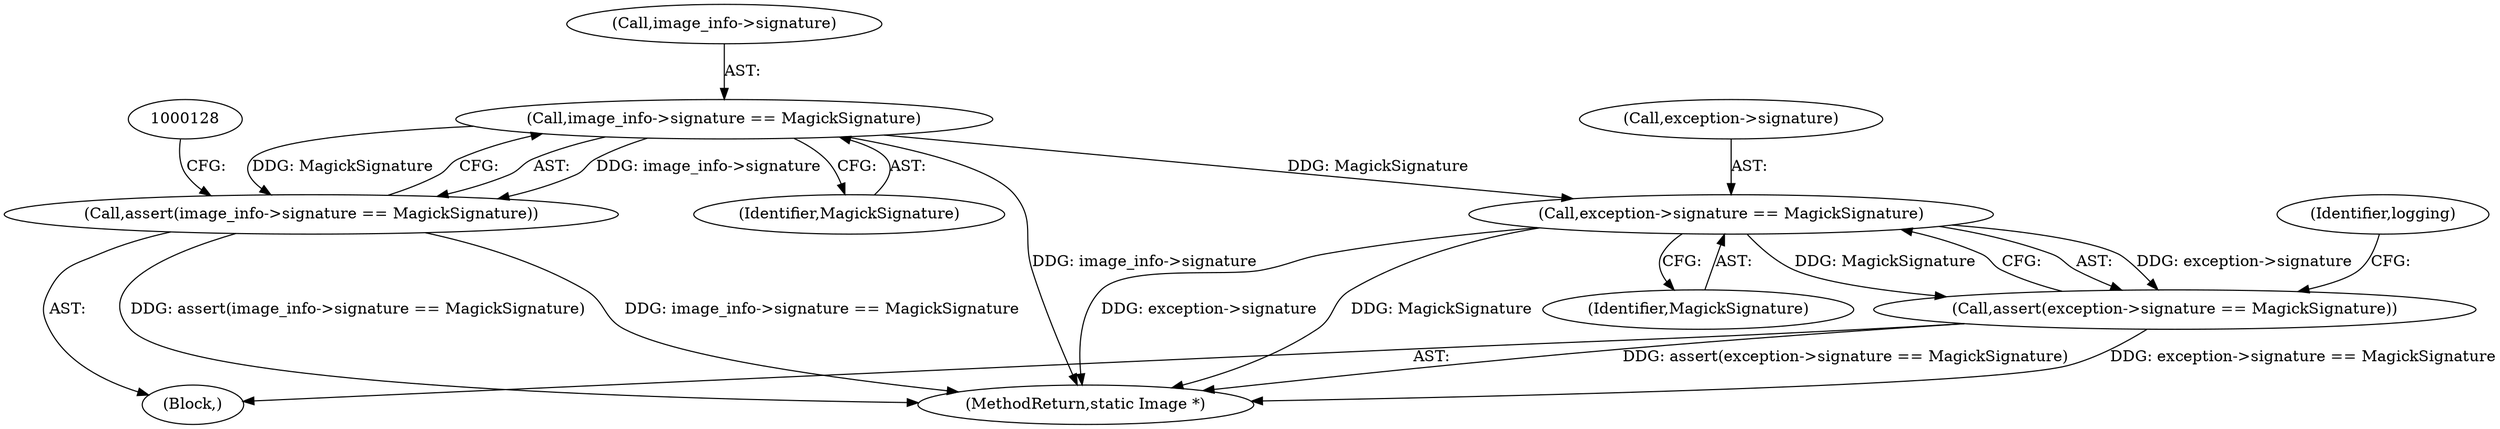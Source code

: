 digraph "0_ImageMagick_aa84944b405acebbeefe871d0f64969b9e9f31ac@pointer" {
"1000122" [label="(Call,image_info->signature == MagickSignature)"];
"1000121" [label="(Call,assert(image_info->signature == MagickSignature))"];
"1000143" [label="(Call,exception->signature == MagickSignature)"];
"1000142" [label="(Call,assert(exception->signature == MagickSignature))"];
"1000122" [label="(Call,image_info->signature == MagickSignature)"];
"1000121" [label="(Call,assert(image_info->signature == MagickSignature))"];
"1000142" [label="(Call,assert(exception->signature == MagickSignature))"];
"1000123" [label="(Call,image_info->signature)"];
"1000144" [label="(Call,exception->signature)"];
"1000143" [label="(Call,exception->signature == MagickSignature)"];
"1000108" [label="(Block,)"];
"1000147" [label="(Identifier,MagickSignature)"];
"1000126" [label="(Identifier,MagickSignature)"];
"1000323" [label="(MethodReturn,static Image *)"];
"1000149" [label="(Identifier,logging)"];
"1000122" -> "1000121"  [label="AST: "];
"1000122" -> "1000126"  [label="CFG: "];
"1000123" -> "1000122"  [label="AST: "];
"1000126" -> "1000122"  [label="AST: "];
"1000121" -> "1000122"  [label="CFG: "];
"1000122" -> "1000323"  [label="DDG: image_info->signature"];
"1000122" -> "1000121"  [label="DDG: image_info->signature"];
"1000122" -> "1000121"  [label="DDG: MagickSignature"];
"1000122" -> "1000143"  [label="DDG: MagickSignature"];
"1000121" -> "1000108"  [label="AST: "];
"1000128" -> "1000121"  [label="CFG: "];
"1000121" -> "1000323"  [label="DDG: assert(image_info->signature == MagickSignature)"];
"1000121" -> "1000323"  [label="DDG: image_info->signature == MagickSignature"];
"1000143" -> "1000142"  [label="AST: "];
"1000143" -> "1000147"  [label="CFG: "];
"1000144" -> "1000143"  [label="AST: "];
"1000147" -> "1000143"  [label="AST: "];
"1000142" -> "1000143"  [label="CFG: "];
"1000143" -> "1000323"  [label="DDG: exception->signature"];
"1000143" -> "1000323"  [label="DDG: MagickSignature"];
"1000143" -> "1000142"  [label="DDG: exception->signature"];
"1000143" -> "1000142"  [label="DDG: MagickSignature"];
"1000142" -> "1000108"  [label="AST: "];
"1000149" -> "1000142"  [label="CFG: "];
"1000142" -> "1000323"  [label="DDG: assert(exception->signature == MagickSignature)"];
"1000142" -> "1000323"  [label="DDG: exception->signature == MagickSignature"];
}
